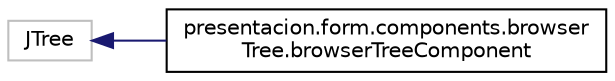 digraph "Graphical Class Hierarchy"
{
  edge [fontname="Helvetica",fontsize="10",labelfontname="Helvetica",labelfontsize="10"];
  node [fontname="Helvetica",fontsize="10",shape=record];
  rankdir="LR";
  Node12 [label="JTree",height=0.2,width=0.4,color="grey75", fillcolor="white", style="filled"];
  Node12 -> Node0 [dir="back",color="midnightblue",fontsize="10",style="solid",fontname="Helvetica"];
  Node0 [label="presentacion.form.components.browser\lTree.browserTreeComponent",height=0.2,width=0.4,color="black", fillcolor="white", style="filled",URL="$classpresentacion_1_1form_1_1components_1_1browserTree_1_1browserTreeComponent.html"];
}
